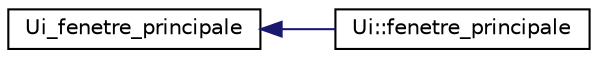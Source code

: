 digraph "Graphe hiérarchique des classes"
{
  edge [fontname="Helvetica",fontsize="10",labelfontname="Helvetica",labelfontsize="10"];
  node [fontname="Helvetica",fontsize="10",shape=record];
  rankdir="LR";
  Node0 [label="Ui_fenetre_principale",height=0.2,width=0.4,color="black", fillcolor="white", style="filled",URL="$class_ui__fenetre__principale.html"];
  Node0 -> Node1 [dir="back",color="midnightblue",fontsize="10",style="solid",fontname="Helvetica"];
  Node1 [label="Ui::fenetre_principale",height=0.2,width=0.4,color="black", fillcolor="white", style="filled",URL="$class_ui_1_1fenetre__principale.html"];
}
